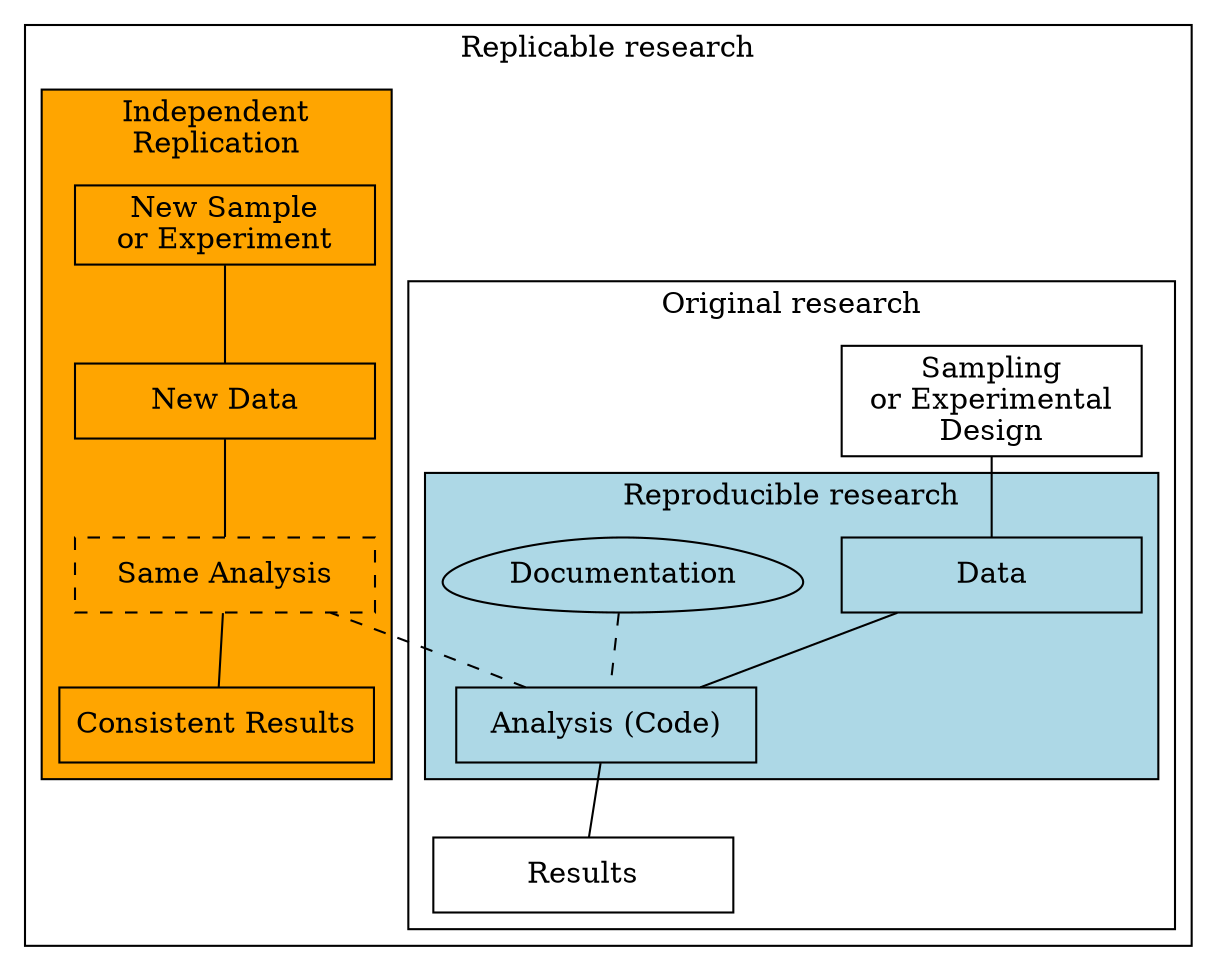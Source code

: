 graph G {
    layout=dot
    rankdir="TB"
    node [shape="box" width=2]
    subgraph cluster_repl { 
        label="Replicable research"
        subgraph cluster_orig { 
          label="Original research"
          A [label="Sampling\nor Experimental\nDesign"]
            subgraph cluster_repr { 
                bgcolor="lightblue"
                label="Reproducible research"
                labelloc="t"
                orig_data [label="Data"]
                orig_doc [shape="egg" label="Documentation"]
                orig_code [label="Analysis (Code)"]
                orig_data -- orig_code //-- {orig_results}
                orig_doc -- {orig_code} [style="dashed"]
                }
            orig_results [label="Results"]
        }
      subgraph cluster_repr1 { 
        labelloc="t"
        bgcolor="orange"
        label="Independent\nReplication"
        B [label="New Sample\nor Experiment"]
        new_data [label="New Data"]
        new_code [label="Same Analysis" style="dashed"]
        new_data -- new_code  
        new_results [label="Consistent Results"]
      }
    }
    new_code -- new_results 
    orig_code -- orig_results
    //orig_code -- new_results
    A -- orig_data
    B -- new_data 
    // A -- B [style="dashed"]
    // new_data -- orig_code [style="dashed"]
    new_results -- orig_results [style="invisible"]  
    new_data -- orig_data [style="invisible"]
    new_code -- orig_code [style="invisible"]
    orig_code -- new_code [style="dashed"]
    
}